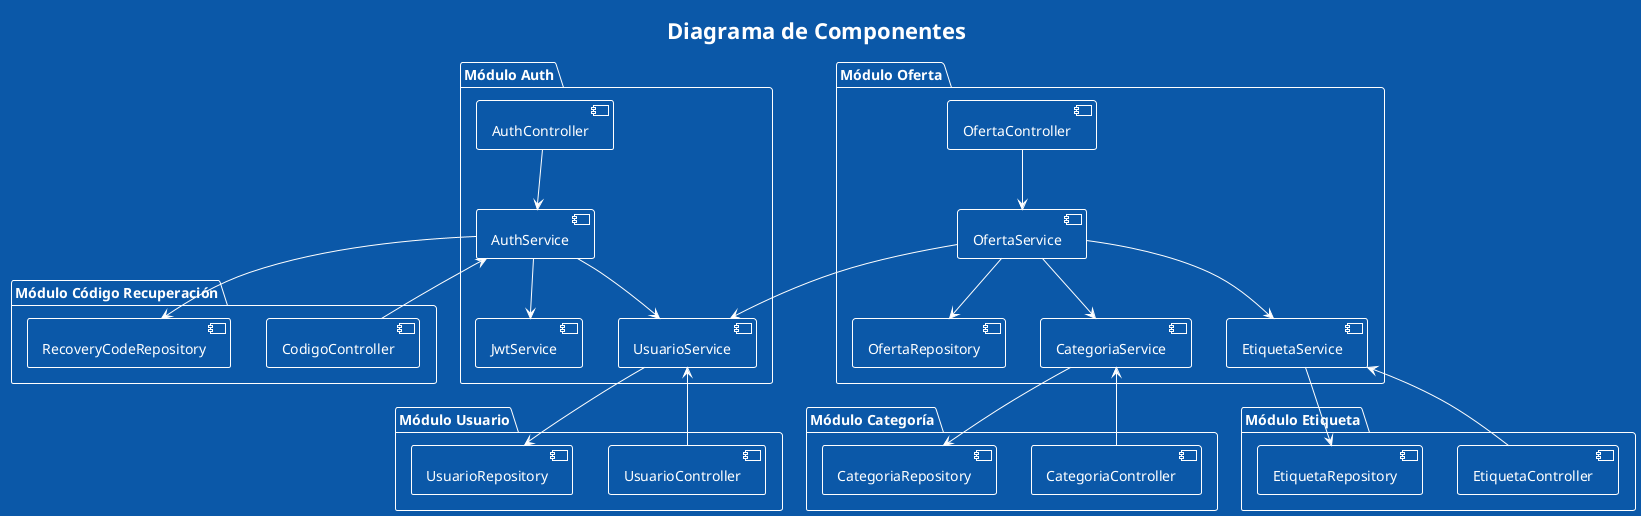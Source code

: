 @startuml 
!theme amiga
title Diagrama de Componentes

package "Módulo Auth" {
  [AuthController] --> [AuthService]
  [AuthService] --> [JwtService]
  [AuthService] --> [UsuarioService]
}

package "Módulo Usuario" {
  [UsuarioController] --> [UsuarioService]
  [UsuarioService] --> [UsuarioRepository]
}

package "Módulo Oferta" {
  [OfertaController] --> [OfertaService]
  [OfertaService] --> [OfertaRepository]
  [OfertaService] --> [UsuarioService]
  [OfertaService] --> [CategoriaService]
  [OfertaService] --> [EtiquetaService]
}

package "Módulo Categoría" {
  [CategoriaController] --> [CategoriaService]
  [CategoriaService] --> [CategoriaRepository]
}

package "Módulo Etiqueta" {
  [EtiquetaController] --> [EtiquetaService]
  [EtiquetaService] --> [EtiquetaRepository]
}

package "Módulo Código Recuperación" {
  [CodigoController] --> [AuthService]
  [AuthService] --> [RecoveryCodeRepository]
}


@enduml